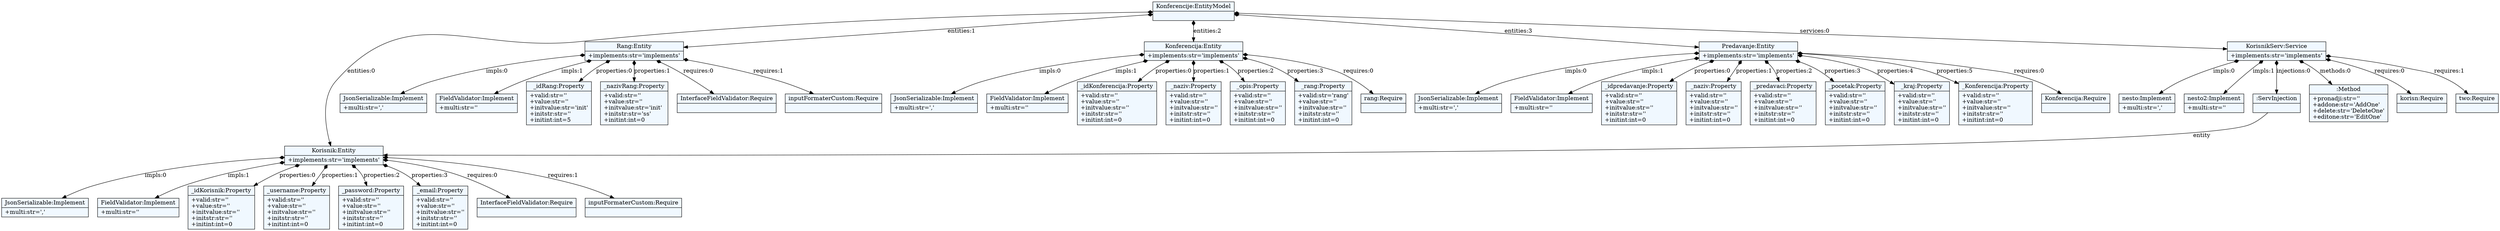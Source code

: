 
    digraph xtext {
    fontname = "Bitstream Vera Sans"
    fontsize = 8
    node[
        shape=record,
        style=filled,
        fillcolor=aliceblue
    ]
    nodesep = 0.3
    edge[dir=black,arrowtail=empty]


49101328 -> 49101392 [label="entities:0" arrowtail=diamond dir=both]
49101392 -> 49101520 [label="impls:0" arrowtail=diamond dir=both]
49101520[label="{JsonSerializable:Implement|+multi:str=','\l}"]
49101392 -> 49101552 [label="impls:1" arrowtail=diamond dir=both]
49101552[label="{FieldValidator:Implement|+multi:str=''\l}"]
49101392 -> 49101584 [label="properties:0" arrowtail=diamond dir=both]
49101584[label="{_idKorisnik:Property|+valid:str=''\l+value:str=''\l+initvalue:str=''\l+initstr:str=''\l+initint:int=0\l}"]
49101392 -> 49101648 [label="properties:1" arrowtail=diamond dir=both]
49101648[label="{_username:Property|+valid:str=''\l+value:str=''\l+initvalue:str=''\l+initstr:str=''\l+initint:int=0\l}"]
49101392 -> 49101680 [label="properties:2" arrowtail=diamond dir=both]
49101680[label="{_password:Property|+valid:str=''\l+value:str=''\l+initvalue:str=''\l+initstr:str=''\l+initint:int=0\l}"]
49101392 -> 49101712 [label="properties:3" arrowtail=diamond dir=both]
49101712[label="{_email:Property|+valid:str=''\l+value:str=''\l+initvalue:str=''\l+initstr:str=''\l+initint:int=0\l}"]
49101392 -> 49101744 [label="requires:0" arrowtail=diamond dir=both]
49101744[label="{InterfaceFieldValidator:Require|}"]
49101392 -> 49101776 [label="requires:1" arrowtail=diamond dir=both]
49101776[label="{inputFormaterCustom:Require|}"]
49101392[label="{Korisnik:Entity|+implements:str='implements'\l}"]
49101328 -> 49101456 [label="entities:1" arrowtail=diamond dir=both]
49101456 -> 49101840 [label="impls:0" arrowtail=diamond dir=both]
49101840[label="{JsonSerializable:Implement|+multi:str=','\l}"]
49101456 -> 49101616 [label="impls:1" arrowtail=diamond dir=both]
49101616[label="{FieldValidator:Implement|+multi:str=''\l}"]
49101456 -> 49101872 [label="properties:0" arrowtail=diamond dir=both]
49101872[label="{_idRang:Property|+valid:str=''\l+value:str=''\l+initvalue:str='init'\l+initstr:str=''\l+initint:int=5\l}"]
49101456 -> 49101936 [label="properties:1" arrowtail=diamond dir=both]
49101936[label="{_nazivRang:Property|+valid:str=''\l+value:str=''\l+initvalue:str='init'\l+initstr:str='ss'\l+initint:int=0\l}"]
49101456 -> 49101968 [label="requires:0" arrowtail=diamond dir=both]
49101968[label="{InterfaceFieldValidator:Require|}"]
49101456 -> 49102000 [label="requires:1" arrowtail=diamond dir=both]
49102000[label="{inputFormaterCustom:Require|}"]
49101456[label="{Rang:Entity|+implements:str='implements'\l}"]
49101328 -> 49101488 [label="entities:2" arrowtail=diamond dir=both]
49101488 -> 49102064 [label="impls:0" arrowtail=diamond dir=both]
49102064[label="{JsonSerializable:Implement|+multi:str=','\l}"]
49101488 -> 49101904 [label="impls:1" arrowtail=diamond dir=both]
49101904[label="{FieldValidator:Implement|+multi:str=''\l}"]
49101488 -> 49102096 [label="properties:0" arrowtail=diamond dir=both]
49102096[label="{_idKonferencija:Property|+valid:str=''\l+value:str=''\l+initvalue:str=''\l+initstr:str=''\l+initint:int=0\l}"]
49101488 -> 49102160 [label="properties:1" arrowtail=diamond dir=both]
49102160[label="{_naziv:Property|+valid:str=''\l+value:str=''\l+initvalue:str=''\l+initstr:str=''\l+initint:int=0\l}"]
49101488 -> 49102192 [label="properties:2" arrowtail=diamond dir=both]
49102192[label="{_opis:Property|+valid:str=''\l+value:str=''\l+initvalue:str=''\l+initstr:str=''\l+initint:int=0\l}"]
49101488 -> 49102224 [label="properties:3" arrowtail=diamond dir=both]
49102224[label="{_rang:Property|+valid:str='rang'\l+value:str=''\l+initvalue:str=''\l+initstr:str=''\l+initint:int=0\l}"]
49101488 -> 49102256 [label="requires:0" arrowtail=diamond dir=both]
49102256[label="{rang:Require|}"]
49101488[label="{Konferencija:Entity|+implements:str='implements'\l}"]
49101328 -> 49101808 [label="entities:3" arrowtail=diamond dir=both]
49101808 -> 49102320 [label="impls:0" arrowtail=diamond dir=both]
49102320[label="{JsonSerializable:Implement|+multi:str=','\l}"]
49101808 -> 49102288 [label="impls:1" arrowtail=diamond dir=both]
49102288[label="{FieldValidator:Implement|+multi:str=''\l}"]
49101808 -> 49102352 [label="properties:0" arrowtail=diamond dir=both]
49102352[label="{_idpredavanje:Property|+valid:str=''\l+value:str=''\l+initvalue:str=''\l+initstr:str=''\l+initint:int=0\l}"]
49101808 -> 49102416 [label="properties:1" arrowtail=diamond dir=both]
49102416[label="{_naziv:Property|+valid:str=''\l+value:str=''\l+initvalue:str=''\l+initstr:str=''\l+initint:int=0\l}"]
49101808 -> 49102448 [label="properties:2" arrowtail=diamond dir=both]
49102448[label="{_predavaci:Property|+valid:str=''\l+value:str=''\l+initvalue:str=''\l+initstr:str=''\l+initint:int=0\l}"]
49101808 -> 49102480 [label="properties:3" arrowtail=diamond dir=both]
49102480[label="{_pocetak:Property|+valid:str=''\l+value:str=''\l+initvalue:str=''\l+initstr:str=''\l+initint:int=0\l}"]
49101808 -> 49102512 [label="properties:4" arrowtail=diamond dir=both]
49102512[label="{_kraj:Property|+valid:str=''\l+value:str=''\l+initvalue:str=''\l+initstr:str=''\l+initint:int=0\l}"]
49101808 -> 49102576 [label="properties:5" arrowtail=diamond dir=both]
49102576[label="{_Konferencija:Property|+valid:str=''\l+value:str=''\l+initvalue:str=''\l+initstr:str=''\l+initint:int=0\l}"]
49101808 -> 49102384 [label="requires:0" arrowtail=diamond dir=both]
49102384[label="{Konferencija:Require|}"]
49101808[label="{Predavanje:Entity|+implements:str='implements'\l}"]
49101328 -> 49102032 [label="services:0" arrowtail=diamond dir=both]
49102032 -> 49102672 [label="impls:0" arrowtail=diamond dir=both]
49102672[label="{nesto:Implement|+multi:str=','\l}"]
49102032 -> 49102608 [label="impls:1" arrowtail=diamond dir=both]
49102608[label="{nesto2:Implement|+multi:str=''\l}"]
49102032 -> 49102704 [label="injections:0" arrowtail=diamond dir=both]
49102704 -> 49101392 [label="entity" ]
49102704[label="{:ServInjection|}"]
49102032 -> 49102768 [label="methods:0" arrowtail=diamond dir=both]
49102768[label="{:Method|+pronadji:str=''\l+addone:str='AddOne'\l+delete:str='DeleteOne'\l+editone:str='EditOne'\l}"]
49102032 -> 49102800 [label="requires:0" arrowtail=diamond dir=both]
49102800[label="{korisn:Require|}"]
49102032 -> 49102832 [label="requires:1" arrowtail=diamond dir=both]
49102832[label="{two:Require|}"]
49102032[label="{KorisnikServ:Service|+implements:str='implements'\l}"]
49101328[label="{Konferencije:EntityModel|}"]

}
